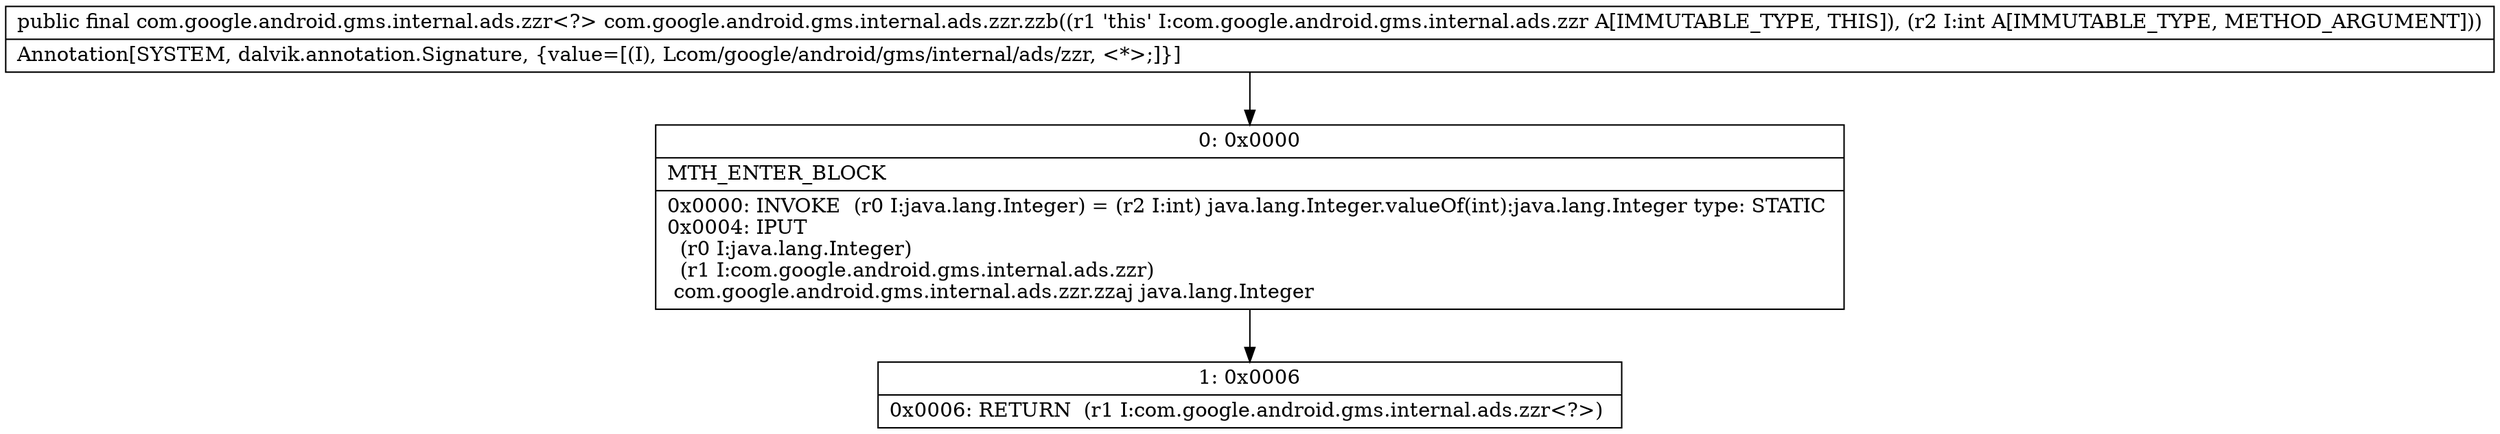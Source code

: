 digraph "CFG forcom.google.android.gms.internal.ads.zzr.zzb(I)Lcom\/google\/android\/gms\/internal\/ads\/zzr;" {
Node_0 [shape=record,label="{0\:\ 0x0000|MTH_ENTER_BLOCK\l|0x0000: INVOKE  (r0 I:java.lang.Integer) = (r2 I:int) java.lang.Integer.valueOf(int):java.lang.Integer type: STATIC \l0x0004: IPUT  \l  (r0 I:java.lang.Integer)\l  (r1 I:com.google.android.gms.internal.ads.zzr)\l com.google.android.gms.internal.ads.zzr.zzaj java.lang.Integer \l}"];
Node_1 [shape=record,label="{1\:\ 0x0006|0x0006: RETURN  (r1 I:com.google.android.gms.internal.ads.zzr\<?\>) \l}"];
MethodNode[shape=record,label="{public final com.google.android.gms.internal.ads.zzr\<?\> com.google.android.gms.internal.ads.zzr.zzb((r1 'this' I:com.google.android.gms.internal.ads.zzr A[IMMUTABLE_TYPE, THIS]), (r2 I:int A[IMMUTABLE_TYPE, METHOD_ARGUMENT]))  | Annotation[SYSTEM, dalvik.annotation.Signature, \{value=[(I), Lcom\/google\/android\/gms\/internal\/ads\/zzr, \<*\>;]\}]\l}"];
MethodNode -> Node_0;
Node_0 -> Node_1;
}

